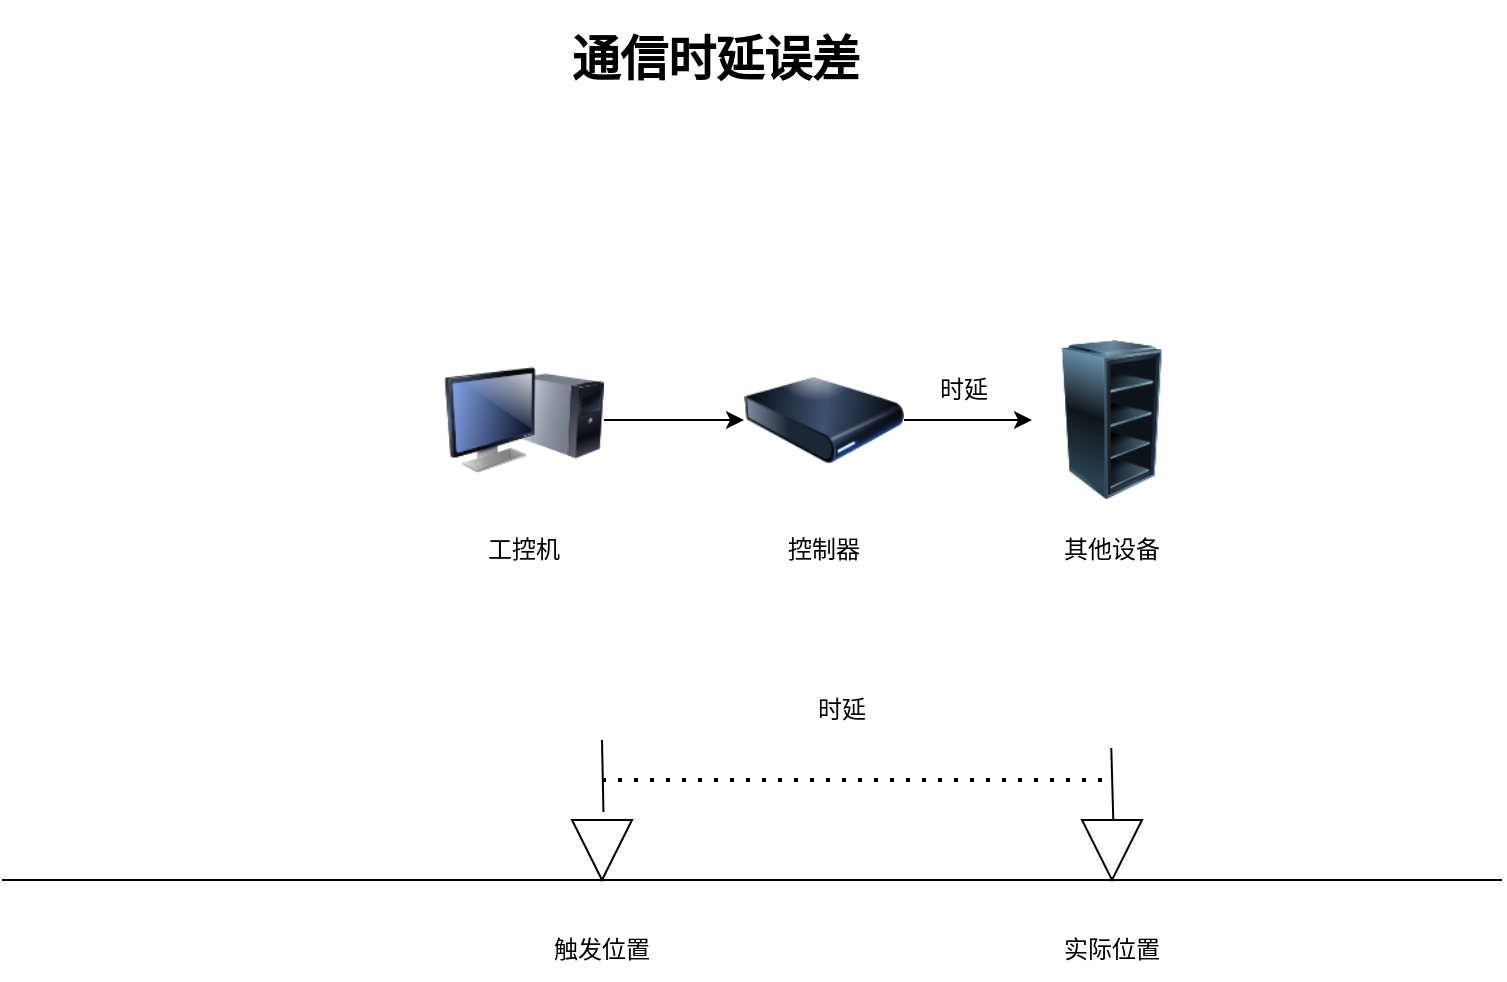 <mxfile version="21.5.0" type="github">
  <diagram name="第 1 页" id="YSEcBhMwiY3fUkA75Q5k">
    <mxGraphModel dx="1185" dy="610" grid="1" gridSize="10" guides="1" tooltips="1" connect="1" arrows="1" fold="1" page="1" pageScale="1" pageWidth="827" pageHeight="1169" math="0" shadow="0">
      <root>
        <mxCell id="0" />
        <mxCell id="1" parent="0" />
        <mxCell id="CyWju0glcFpblsCp5NvN-1" value="&lt;h1&gt;通信时延误差&lt;/h1&gt;" style="text;html=1;strokeColor=none;fillColor=none;spacing=5;spacingTop=-20;whiteSpace=wrap;overflow=hidden;rounded=0;" vertex="1" parent="1">
          <mxGeometry x="319" y="30" width="190" height="120" as="geometry" />
        </mxCell>
        <mxCell id="CyWju0glcFpblsCp5NvN-2" value="触发位置" style="text;html=1;strokeColor=none;fillColor=none;align=center;verticalAlign=middle;whiteSpace=wrap;rounded=0;" vertex="1" parent="1">
          <mxGeometry x="309" y="480" width="60" height="30" as="geometry" />
        </mxCell>
        <mxCell id="CyWju0glcFpblsCp5NvN-3" value="" style="endArrow=none;html=1;rounded=0;" edge="1" parent="1">
          <mxGeometry width="50" height="50" relative="1" as="geometry">
            <mxPoint x="39" y="460" as="sourcePoint" />
            <mxPoint x="789" y="460" as="targetPoint" />
          </mxGeometry>
        </mxCell>
        <mxCell id="CyWju0glcFpblsCp5NvN-5" value="" style="triangle;whiteSpace=wrap;html=1;direction=south;" vertex="1" parent="1">
          <mxGeometry x="324" y="430" width="30" height="30" as="geometry" />
        </mxCell>
        <mxCell id="CyWju0glcFpblsCp5NvN-6" value="" style="endArrow=none;dashed=1;html=1;dashPattern=1 3;strokeWidth=2;rounded=0;" edge="1" parent="1">
          <mxGeometry width="50" height="50" relative="1" as="geometry">
            <mxPoint x="339" y="410" as="sourcePoint" />
            <mxPoint x="589" y="410" as="targetPoint" />
          </mxGeometry>
        </mxCell>
        <mxCell id="CyWju0glcFpblsCp5NvN-7" value="" style="triangle;whiteSpace=wrap;html=1;direction=south;" vertex="1" parent="1">
          <mxGeometry x="579" y="430" width="30" height="30" as="geometry" />
        </mxCell>
        <mxCell id="CyWju0glcFpblsCp5NvN-8" value="时延" style="text;html=1;strokeColor=none;fillColor=none;align=center;verticalAlign=middle;whiteSpace=wrap;rounded=0;" vertex="1" parent="1">
          <mxGeometry x="429" y="360" width="60" height="30" as="geometry" />
        </mxCell>
        <mxCell id="CyWju0glcFpblsCp5NvN-9" value="" style="endArrow=none;html=1;rounded=0;exitX=-0.133;exitY=0.476;exitDx=0;exitDy=0;exitPerimeter=0;" edge="1" parent="1" source="CyWju0glcFpblsCp5NvN-5">
          <mxGeometry width="50" height="50" relative="1" as="geometry">
            <mxPoint x="289" y="400" as="sourcePoint" />
            <mxPoint x="339" y="390" as="targetPoint" />
          </mxGeometry>
        </mxCell>
        <mxCell id="CyWju0glcFpblsCp5NvN-10" value="" style="endArrow=none;html=1;rounded=0;exitX=-0.133;exitY=0.476;exitDx=0;exitDy=0;exitPerimeter=0;" edge="1" parent="1">
          <mxGeometry width="50" height="50" relative="1" as="geometry">
            <mxPoint x="594.64" y="429.99" as="sourcePoint" />
            <mxPoint x="593.64" y="393.99" as="targetPoint" />
          </mxGeometry>
        </mxCell>
        <mxCell id="CyWju0glcFpblsCp5NvN-11" value="实际位置" style="text;html=1;strokeColor=none;fillColor=none;align=center;verticalAlign=middle;whiteSpace=wrap;rounded=0;" vertex="1" parent="1">
          <mxGeometry x="564" y="480" width="60" height="30" as="geometry" />
        </mxCell>
        <mxCell id="CyWju0glcFpblsCp5NvN-16" style="edgeStyle=orthogonalEdgeStyle;rounded=0;orthogonalLoop=1;jettySize=auto;html=1;" edge="1" parent="1" source="CyWju0glcFpblsCp5NvN-13" target="CyWju0glcFpblsCp5NvN-14">
          <mxGeometry relative="1" as="geometry" />
        </mxCell>
        <mxCell id="CyWju0glcFpblsCp5NvN-13" value="" style="image;html=1;image=img/lib/clip_art/computers/Monitor_Tower_128x128.png" vertex="1" parent="1">
          <mxGeometry x="260" y="190" width="80" height="80" as="geometry" />
        </mxCell>
        <mxCell id="CyWju0glcFpblsCp5NvN-18" style="edgeStyle=orthogonalEdgeStyle;rounded=0;orthogonalLoop=1;jettySize=auto;html=1;" edge="1" parent="1" source="CyWju0glcFpblsCp5NvN-14" target="CyWju0glcFpblsCp5NvN-17">
          <mxGeometry relative="1" as="geometry">
            <mxPoint x="500" y="230" as="targetPoint" />
          </mxGeometry>
        </mxCell>
        <mxCell id="CyWju0glcFpblsCp5NvN-14" value="" style="image;html=1;image=img/lib/clip_art/computers/Harddrive_128x128.png" vertex="1" parent="1">
          <mxGeometry x="410" y="190" width="80" height="80" as="geometry" />
        </mxCell>
        <mxCell id="CyWju0glcFpblsCp5NvN-17" value="" style="image;html=1;image=img/lib/clip_art/computers/Server_Rack_Empty_128x128.png" vertex="1" parent="1">
          <mxGeometry x="554" y="190" width="80" height="80" as="geometry" />
        </mxCell>
        <mxCell id="CyWju0glcFpblsCp5NvN-19" value="工控机" style="text;html=1;strokeColor=none;fillColor=none;align=center;verticalAlign=middle;whiteSpace=wrap;rounded=0;" vertex="1" parent="1">
          <mxGeometry x="270" y="280" width="60" height="30" as="geometry" />
        </mxCell>
        <mxCell id="CyWju0glcFpblsCp5NvN-20" value="控制器" style="text;html=1;strokeColor=none;fillColor=none;align=center;verticalAlign=middle;whiteSpace=wrap;rounded=0;" vertex="1" parent="1">
          <mxGeometry x="420" y="280" width="60" height="30" as="geometry" />
        </mxCell>
        <mxCell id="CyWju0glcFpblsCp5NvN-21" value="其他设备" style="text;html=1;strokeColor=none;fillColor=none;align=center;verticalAlign=middle;whiteSpace=wrap;rounded=0;" vertex="1" parent="1">
          <mxGeometry x="564" y="280" width="60" height="30" as="geometry" />
        </mxCell>
        <mxCell id="CyWju0glcFpblsCp5NvN-22" value="时延" style="text;html=1;strokeColor=none;fillColor=none;align=center;verticalAlign=middle;whiteSpace=wrap;rounded=0;" vertex="1" parent="1">
          <mxGeometry x="490" y="200" width="60" height="30" as="geometry" />
        </mxCell>
      </root>
    </mxGraphModel>
  </diagram>
</mxfile>
